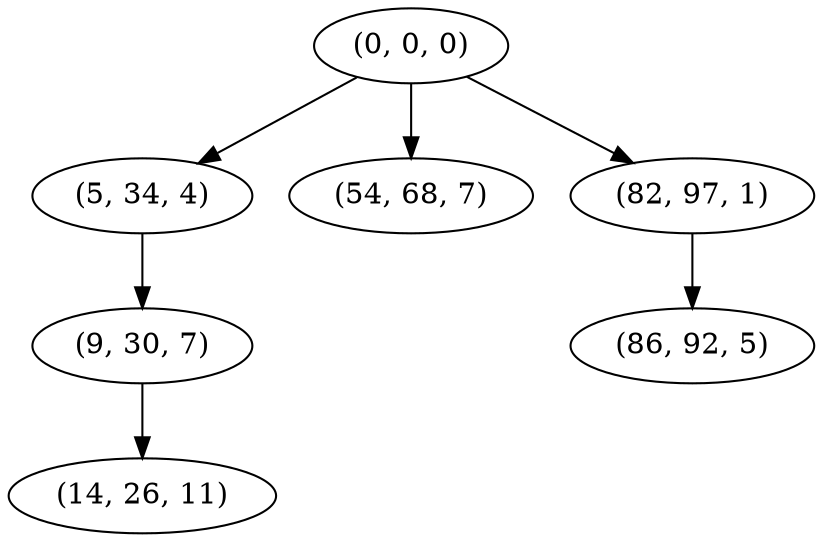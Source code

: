 digraph tree {
    "(0, 0, 0)";
    "(5, 34, 4)";
    "(9, 30, 7)";
    "(14, 26, 11)";
    "(54, 68, 7)";
    "(82, 97, 1)";
    "(86, 92, 5)";
    "(0, 0, 0)" -> "(5, 34, 4)";
    "(0, 0, 0)" -> "(54, 68, 7)";
    "(0, 0, 0)" -> "(82, 97, 1)";
    "(5, 34, 4)" -> "(9, 30, 7)";
    "(9, 30, 7)" -> "(14, 26, 11)";
    "(82, 97, 1)" -> "(86, 92, 5)";
}

